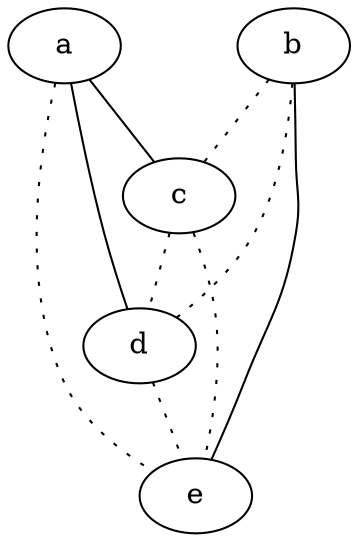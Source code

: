 graph {
a -- c;
a -- d;
a -- e [style=dotted];
b -- c [style=dotted];
b -- d [style=dotted];
b -- e;
c -- d [style=dotted];
c -- e [style=dotted];
d -- e [style=dotted];
}
